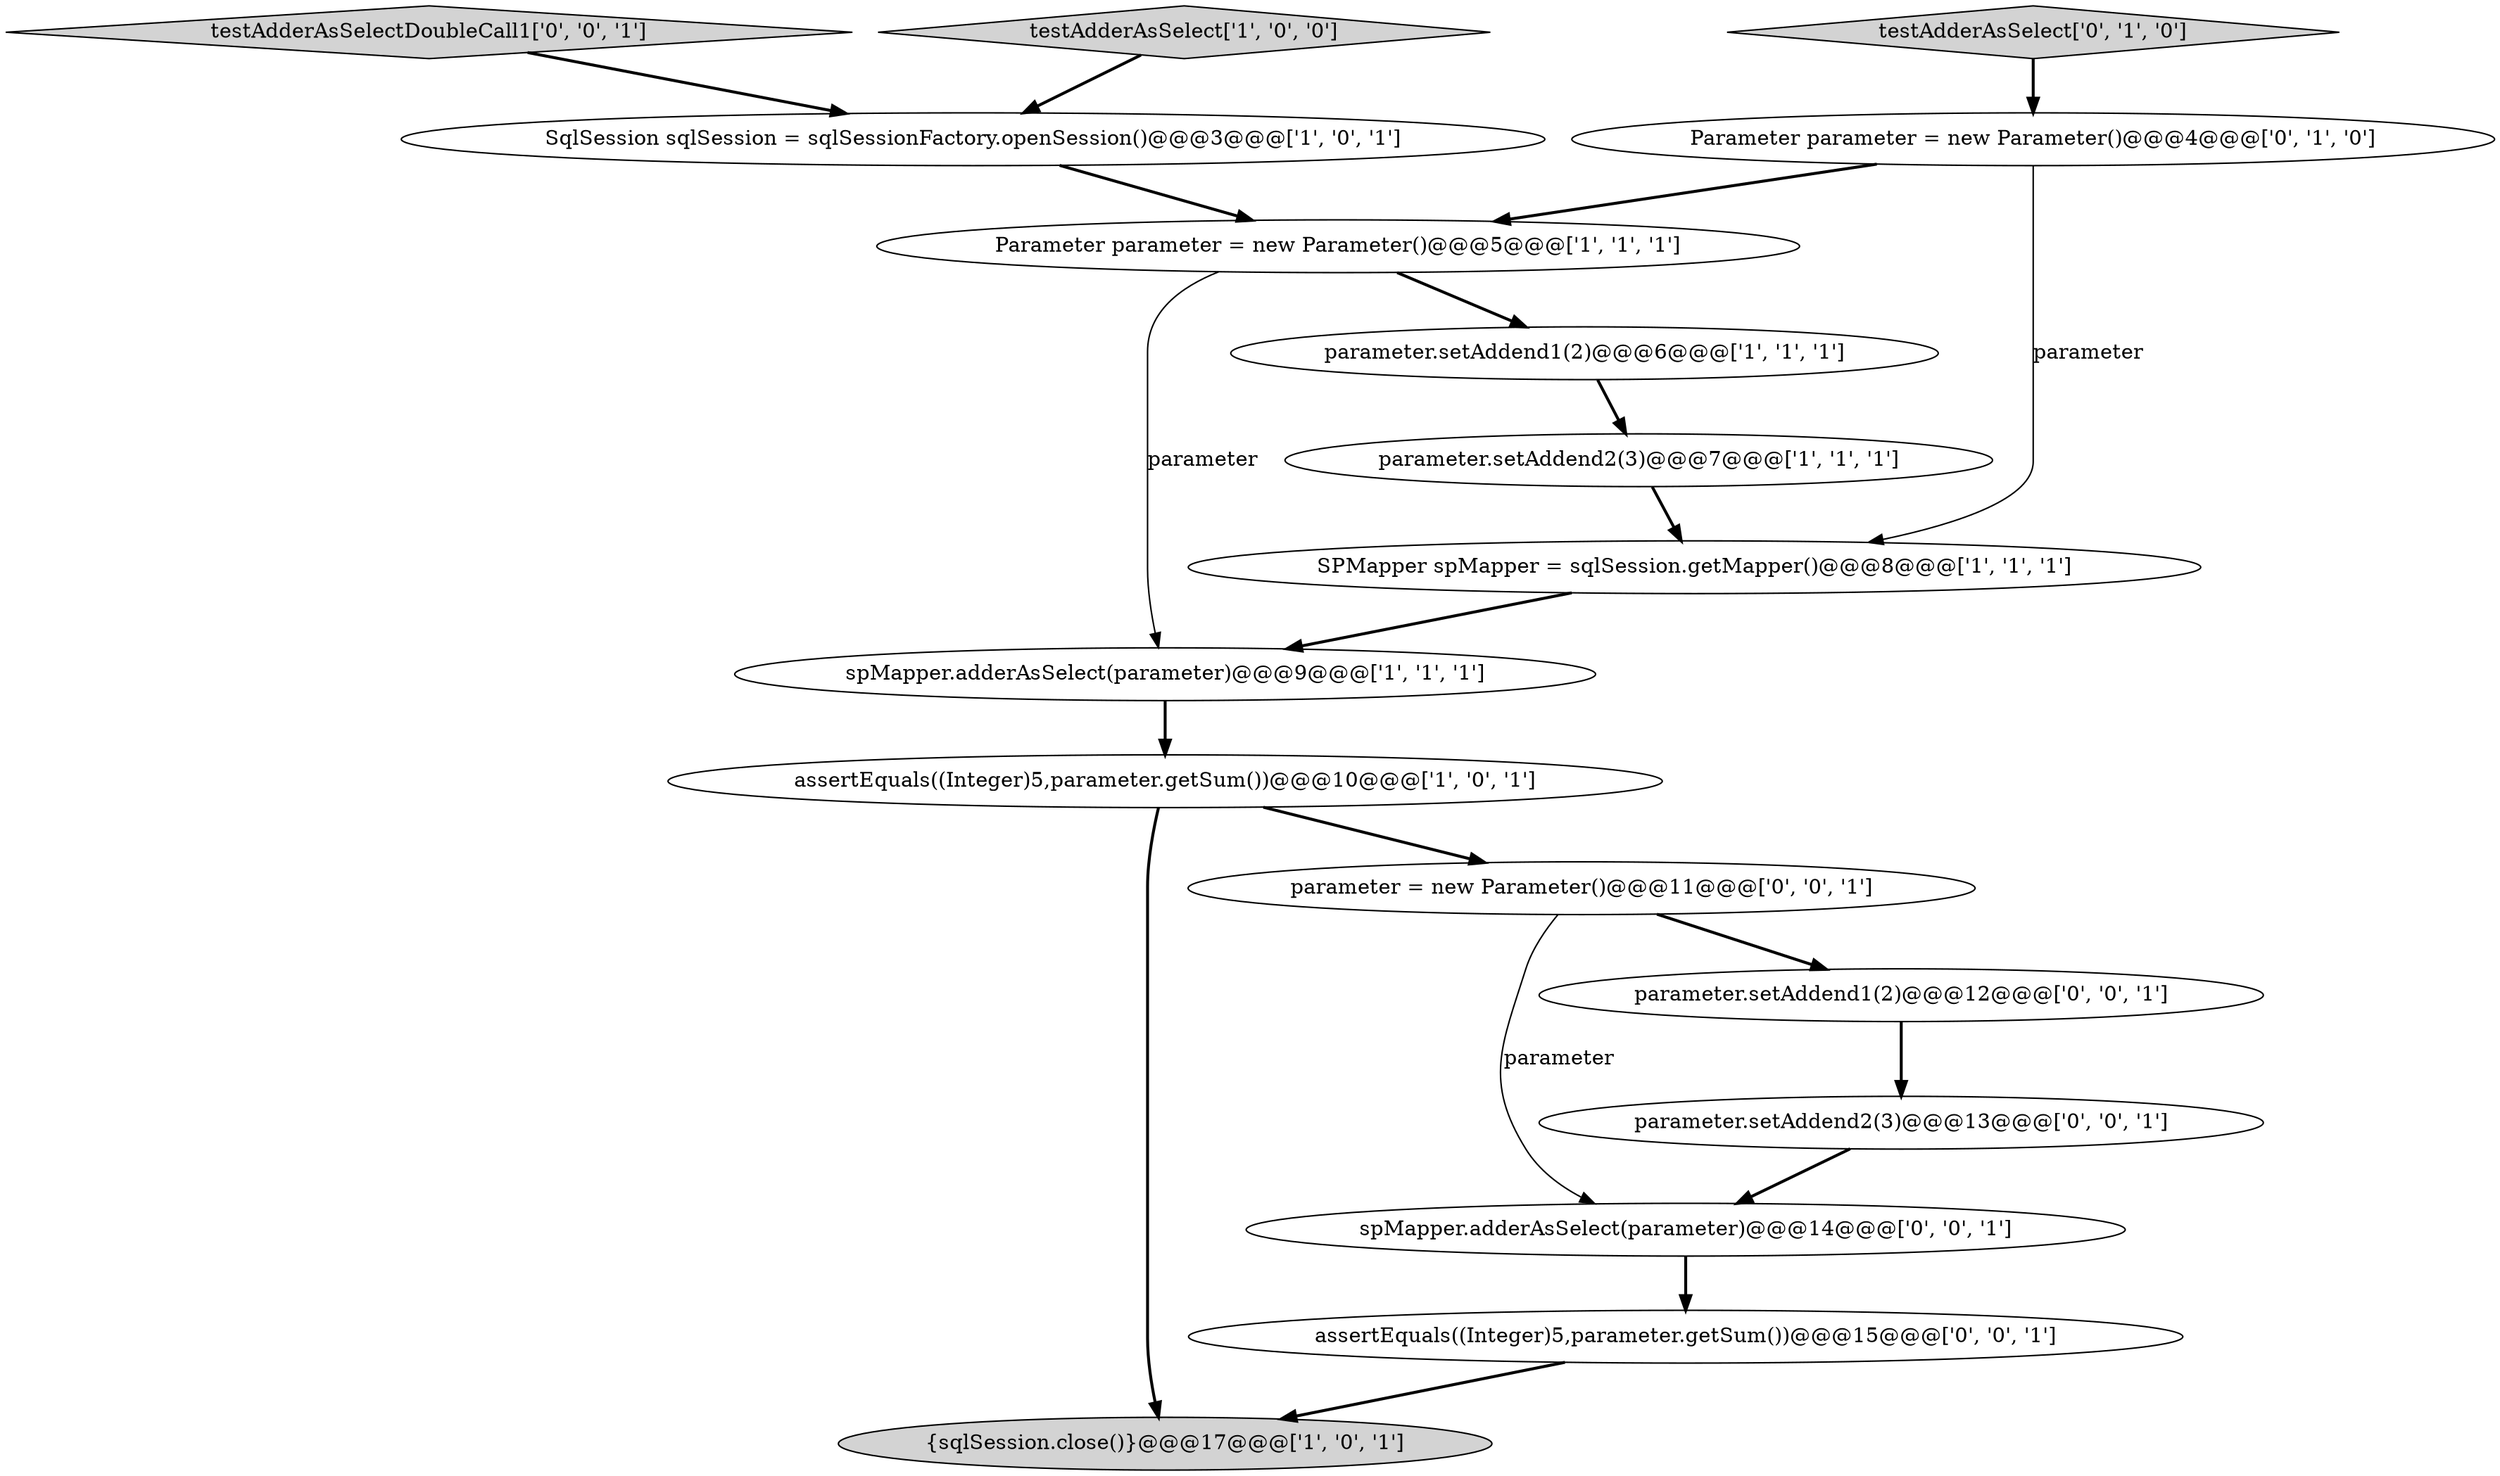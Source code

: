 digraph {
5 [style = filled, label = "parameter.setAddend2(3)@@@7@@@['1', '1', '1']", fillcolor = white, shape = ellipse image = "AAA0AAABBB1BBB"];
11 [style = filled, label = "testAdderAsSelectDoubleCall1['0', '0', '1']", fillcolor = lightgray, shape = diamond image = "AAA0AAABBB3BBB"];
2 [style = filled, label = "SPMapper spMapper = sqlSession.getMapper()@@@8@@@['1', '1', '1']", fillcolor = white, shape = ellipse image = "AAA0AAABBB1BBB"];
1 [style = filled, label = "Parameter parameter = new Parameter()@@@5@@@['1', '1', '1']", fillcolor = white, shape = ellipse image = "AAA0AAABBB1BBB"];
3 [style = filled, label = "parameter.setAddend1(2)@@@6@@@['1', '1', '1']", fillcolor = white, shape = ellipse image = "AAA0AAABBB1BBB"];
8 [style = filled, label = "testAdderAsSelect['1', '0', '0']", fillcolor = lightgray, shape = diamond image = "AAA0AAABBB1BBB"];
12 [style = filled, label = "parameter.setAddend1(2)@@@12@@@['0', '0', '1']", fillcolor = white, shape = ellipse image = "AAA0AAABBB3BBB"];
16 [style = filled, label = "parameter.setAddend2(3)@@@13@@@['0', '0', '1']", fillcolor = white, shape = ellipse image = "AAA0AAABBB3BBB"];
7 [style = filled, label = "{sqlSession.close()}@@@17@@@['1', '0', '1']", fillcolor = lightgray, shape = ellipse image = "AAA0AAABBB1BBB"];
6 [style = filled, label = "assertEquals((Integer)5,parameter.getSum())@@@10@@@['1', '0', '1']", fillcolor = white, shape = ellipse image = "AAA0AAABBB1BBB"];
14 [style = filled, label = "spMapper.adderAsSelect(parameter)@@@14@@@['0', '0', '1']", fillcolor = white, shape = ellipse image = "AAA0AAABBB3BBB"];
0 [style = filled, label = "SqlSession sqlSession = sqlSessionFactory.openSession()@@@3@@@['1', '0', '1']", fillcolor = white, shape = ellipse image = "AAA0AAABBB1BBB"];
13 [style = filled, label = "parameter = new Parameter()@@@11@@@['0', '0', '1']", fillcolor = white, shape = ellipse image = "AAA0AAABBB3BBB"];
15 [style = filled, label = "assertEquals((Integer)5,parameter.getSum())@@@15@@@['0', '0', '1']", fillcolor = white, shape = ellipse image = "AAA0AAABBB3BBB"];
4 [style = filled, label = "spMapper.adderAsSelect(parameter)@@@9@@@['1', '1', '1']", fillcolor = white, shape = ellipse image = "AAA0AAABBB1BBB"];
9 [style = filled, label = "Parameter parameter = new Parameter()@@@4@@@['0', '1', '0']", fillcolor = white, shape = ellipse image = "AAA0AAABBB2BBB"];
10 [style = filled, label = "testAdderAsSelect['0', '1', '0']", fillcolor = lightgray, shape = diamond image = "AAA0AAABBB2BBB"];
1->3 [style = bold, label=""];
8->0 [style = bold, label=""];
16->14 [style = bold, label=""];
5->2 [style = bold, label=""];
3->5 [style = bold, label=""];
10->9 [style = bold, label=""];
14->15 [style = bold, label=""];
13->12 [style = bold, label=""];
12->16 [style = bold, label=""];
11->0 [style = bold, label=""];
13->14 [style = solid, label="parameter"];
6->7 [style = bold, label=""];
9->1 [style = bold, label=""];
15->7 [style = bold, label=""];
2->4 [style = bold, label=""];
4->6 [style = bold, label=""];
0->1 [style = bold, label=""];
9->2 [style = solid, label="parameter"];
6->13 [style = bold, label=""];
1->4 [style = solid, label="parameter"];
}
